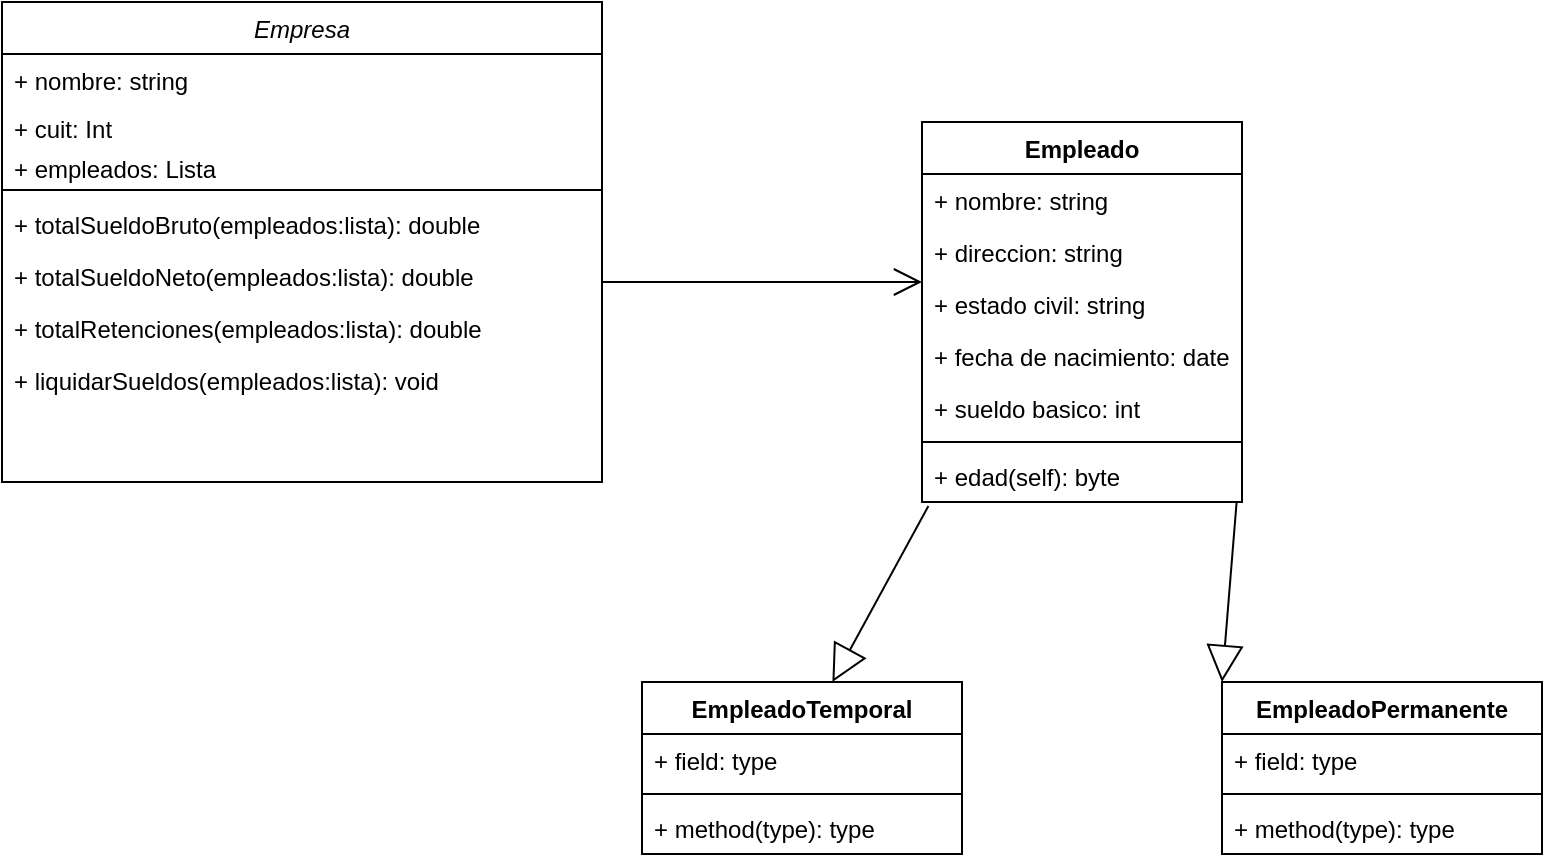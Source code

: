 <mxfile version="26.1.1">
  <diagram id="C5RBs43oDa-KdzZeNtuy" name="Page-1">
    <mxGraphModel dx="1002" dy="539" grid="1" gridSize="10" guides="1" tooltips="1" connect="1" arrows="1" fold="1" page="1" pageScale="1" pageWidth="827" pageHeight="1169" math="0" shadow="0">
      <root>
        <mxCell id="WIyWlLk6GJQsqaUBKTNV-0" />
        <mxCell id="WIyWlLk6GJQsqaUBKTNV-1" parent="WIyWlLk6GJQsqaUBKTNV-0" />
        <mxCell id="zkfFHV4jXpPFQw0GAbJ--0" value="Empresa" style="swimlane;fontStyle=2;align=center;verticalAlign=top;childLayout=stackLayout;horizontal=1;startSize=26;horizontalStack=0;resizeParent=1;resizeLast=0;collapsible=1;marginBottom=0;rounded=0;shadow=0;strokeWidth=1;" parent="WIyWlLk6GJQsqaUBKTNV-1" vertex="1">
          <mxGeometry x="30" y="130" width="300" height="240" as="geometry">
            <mxRectangle x="230" y="140" width="160" height="26" as="alternateBounds" />
          </mxGeometry>
        </mxCell>
        <mxCell id="Jje3imni8qA5NjKe_Jq5-0" value="+ nombre: string" style="text;strokeColor=none;fillColor=none;align=left;verticalAlign=top;spacingLeft=4;spacingRight=4;overflow=hidden;rotatable=0;points=[[0,0.5],[1,0.5]];portConstraint=eastwest;whiteSpace=wrap;html=1;" vertex="1" parent="zkfFHV4jXpPFQw0GAbJ--0">
          <mxGeometry y="26" width="300" height="24" as="geometry" />
        </mxCell>
        <mxCell id="Jje3imni8qA5NjKe_Jq5-2" value="+ cuit: Int" style="text;strokeColor=none;fillColor=none;align=left;verticalAlign=top;spacingLeft=4;spacingRight=4;overflow=hidden;rotatable=0;points=[[0,0.5],[1,0.5]];portConstraint=eastwest;whiteSpace=wrap;html=1;" vertex="1" parent="zkfFHV4jXpPFQw0GAbJ--0">
          <mxGeometry y="50" width="300" height="20" as="geometry" />
        </mxCell>
        <mxCell id="Jje3imni8qA5NjKe_Jq5-3" value="+ empleados: Lista" style="text;strokeColor=none;fillColor=none;align=left;verticalAlign=top;spacingLeft=4;spacingRight=4;overflow=hidden;rotatable=0;points=[[0,0.5],[1,0.5]];portConstraint=eastwest;whiteSpace=wrap;html=1;" vertex="1" parent="zkfFHV4jXpPFQw0GAbJ--0">
          <mxGeometry y="70" width="300" height="20" as="geometry" />
        </mxCell>
        <mxCell id="zkfFHV4jXpPFQw0GAbJ--4" value="" style="line;html=1;strokeWidth=1;align=left;verticalAlign=middle;spacingTop=-1;spacingLeft=3;spacingRight=3;rotatable=0;labelPosition=right;points=[];portConstraint=eastwest;" parent="zkfFHV4jXpPFQw0GAbJ--0" vertex="1">
          <mxGeometry y="90" width="300" height="8" as="geometry" />
        </mxCell>
        <mxCell id="Jje3imni8qA5NjKe_Jq5-7" value="+ totalSueldoBruto(empleados:lista): double" style="text;strokeColor=none;fillColor=none;align=left;verticalAlign=top;spacingLeft=4;spacingRight=4;overflow=hidden;rotatable=0;points=[[0,0.5],[1,0.5]];portConstraint=eastwest;whiteSpace=wrap;html=1;" vertex="1" parent="zkfFHV4jXpPFQw0GAbJ--0">
          <mxGeometry y="98" width="300" height="26" as="geometry" />
        </mxCell>
        <mxCell id="Jje3imni8qA5NjKe_Jq5-8" value="+ totalSueldoNeto(empleados:lista): double" style="text;strokeColor=none;fillColor=none;align=left;verticalAlign=top;spacingLeft=4;spacingRight=4;overflow=hidden;rotatable=0;points=[[0,0.5],[1,0.5]];portConstraint=eastwest;whiteSpace=wrap;html=1;" vertex="1" parent="zkfFHV4jXpPFQw0GAbJ--0">
          <mxGeometry y="124" width="300" height="26" as="geometry" />
        </mxCell>
        <mxCell id="Jje3imni8qA5NjKe_Jq5-9" value="+ totalRetenciones(empleados:lista): double" style="text;strokeColor=none;fillColor=none;align=left;verticalAlign=top;spacingLeft=4;spacingRight=4;overflow=hidden;rotatable=0;points=[[0,0.5],[1,0.5]];portConstraint=eastwest;whiteSpace=wrap;html=1;" vertex="1" parent="zkfFHV4jXpPFQw0GAbJ--0">
          <mxGeometry y="150" width="300" height="26" as="geometry" />
        </mxCell>
        <mxCell id="Jje3imni8qA5NjKe_Jq5-10" value="+ liquidarSueldos(empleados:lista): void" style="text;strokeColor=none;fillColor=none;align=left;verticalAlign=top;spacingLeft=4;spacingRight=4;overflow=hidden;rotatable=0;points=[[0,0.5],[1,0.5]];portConstraint=eastwest;whiteSpace=wrap;html=1;" vertex="1" parent="zkfFHV4jXpPFQw0GAbJ--0">
          <mxGeometry y="176" width="300" height="26" as="geometry" />
        </mxCell>
        <mxCell id="Jje3imni8qA5NjKe_Jq5-11" value="Empleado" style="swimlane;fontStyle=1;align=center;verticalAlign=top;childLayout=stackLayout;horizontal=1;startSize=26;horizontalStack=0;resizeParent=1;resizeParentMax=0;resizeLast=0;collapsible=1;marginBottom=0;whiteSpace=wrap;html=1;" vertex="1" parent="WIyWlLk6GJQsqaUBKTNV-1">
          <mxGeometry x="490" y="190" width="160" height="190" as="geometry" />
        </mxCell>
        <mxCell id="Jje3imni8qA5NjKe_Jq5-12" value="+ nombre: string" style="text;strokeColor=none;fillColor=none;align=left;verticalAlign=top;spacingLeft=4;spacingRight=4;overflow=hidden;rotatable=0;points=[[0,0.5],[1,0.5]];portConstraint=eastwest;whiteSpace=wrap;html=1;" vertex="1" parent="Jje3imni8qA5NjKe_Jq5-11">
          <mxGeometry y="26" width="160" height="26" as="geometry" />
        </mxCell>
        <mxCell id="Jje3imni8qA5NjKe_Jq5-15" value="+ direccion: string" style="text;strokeColor=none;fillColor=none;align=left;verticalAlign=top;spacingLeft=4;spacingRight=4;overflow=hidden;rotatable=0;points=[[0,0.5],[1,0.5]];portConstraint=eastwest;whiteSpace=wrap;html=1;" vertex="1" parent="Jje3imni8qA5NjKe_Jq5-11">
          <mxGeometry y="52" width="160" height="26" as="geometry" />
        </mxCell>
        <mxCell id="Jje3imni8qA5NjKe_Jq5-16" value="+ estado civil: string" style="text;strokeColor=none;fillColor=none;align=left;verticalAlign=top;spacingLeft=4;spacingRight=4;overflow=hidden;rotatable=0;points=[[0,0.5],[1,0.5]];portConstraint=eastwest;whiteSpace=wrap;html=1;" vertex="1" parent="Jje3imni8qA5NjKe_Jq5-11">
          <mxGeometry y="78" width="160" height="26" as="geometry" />
        </mxCell>
        <mxCell id="Jje3imni8qA5NjKe_Jq5-17" value="+ fecha de nacimiento: date" style="text;strokeColor=none;fillColor=none;align=left;verticalAlign=top;spacingLeft=4;spacingRight=4;overflow=hidden;rotatable=0;points=[[0,0.5],[1,0.5]];portConstraint=eastwest;whiteSpace=wrap;html=1;" vertex="1" parent="Jje3imni8qA5NjKe_Jq5-11">
          <mxGeometry y="104" width="160" height="26" as="geometry" />
        </mxCell>
        <mxCell id="Jje3imni8qA5NjKe_Jq5-18" value="+ sueldo basico: int" style="text;strokeColor=none;fillColor=none;align=left;verticalAlign=top;spacingLeft=4;spacingRight=4;overflow=hidden;rotatable=0;points=[[0,0.5],[1,0.5]];portConstraint=eastwest;whiteSpace=wrap;html=1;" vertex="1" parent="Jje3imni8qA5NjKe_Jq5-11">
          <mxGeometry y="130" width="160" height="26" as="geometry" />
        </mxCell>
        <mxCell id="Jje3imni8qA5NjKe_Jq5-13" value="" style="line;strokeWidth=1;fillColor=none;align=left;verticalAlign=middle;spacingTop=-1;spacingLeft=3;spacingRight=3;rotatable=0;labelPosition=right;points=[];portConstraint=eastwest;strokeColor=inherit;" vertex="1" parent="Jje3imni8qA5NjKe_Jq5-11">
          <mxGeometry y="156" width="160" height="8" as="geometry" />
        </mxCell>
        <mxCell id="Jje3imni8qA5NjKe_Jq5-14" value="+ edad(self): byte" style="text;strokeColor=none;fillColor=none;align=left;verticalAlign=top;spacingLeft=4;spacingRight=4;overflow=hidden;rotatable=0;points=[[0,0.5],[1,0.5]];portConstraint=eastwest;whiteSpace=wrap;html=1;" vertex="1" parent="Jje3imni8qA5NjKe_Jq5-11">
          <mxGeometry y="164" width="160" height="26" as="geometry" />
        </mxCell>
        <mxCell id="Jje3imni8qA5NjKe_Jq5-19" value="EmpleadoTemporal" style="swimlane;fontStyle=1;align=center;verticalAlign=top;childLayout=stackLayout;horizontal=1;startSize=26;horizontalStack=0;resizeParent=1;resizeParentMax=0;resizeLast=0;collapsible=1;marginBottom=0;whiteSpace=wrap;html=1;" vertex="1" parent="WIyWlLk6GJQsqaUBKTNV-1">
          <mxGeometry x="350" y="470" width="160" height="86" as="geometry" />
        </mxCell>
        <mxCell id="Jje3imni8qA5NjKe_Jq5-20" value="+ field: type" style="text;strokeColor=none;fillColor=none;align=left;verticalAlign=top;spacingLeft=4;spacingRight=4;overflow=hidden;rotatable=0;points=[[0,0.5],[1,0.5]];portConstraint=eastwest;whiteSpace=wrap;html=1;" vertex="1" parent="Jje3imni8qA5NjKe_Jq5-19">
          <mxGeometry y="26" width="160" height="26" as="geometry" />
        </mxCell>
        <mxCell id="Jje3imni8qA5NjKe_Jq5-21" value="" style="line;strokeWidth=1;fillColor=none;align=left;verticalAlign=middle;spacingTop=-1;spacingLeft=3;spacingRight=3;rotatable=0;labelPosition=right;points=[];portConstraint=eastwest;strokeColor=inherit;" vertex="1" parent="Jje3imni8qA5NjKe_Jq5-19">
          <mxGeometry y="52" width="160" height="8" as="geometry" />
        </mxCell>
        <mxCell id="Jje3imni8qA5NjKe_Jq5-22" value="+ method(type): type" style="text;strokeColor=none;fillColor=none;align=left;verticalAlign=top;spacingLeft=4;spacingRight=4;overflow=hidden;rotatable=0;points=[[0,0.5],[1,0.5]];portConstraint=eastwest;whiteSpace=wrap;html=1;" vertex="1" parent="Jje3imni8qA5NjKe_Jq5-19">
          <mxGeometry y="60" width="160" height="26" as="geometry" />
        </mxCell>
        <mxCell id="Jje3imni8qA5NjKe_Jq5-27" value="EmpleadoPermanente" style="swimlane;fontStyle=1;align=center;verticalAlign=top;childLayout=stackLayout;horizontal=1;startSize=26;horizontalStack=0;resizeParent=1;resizeParentMax=0;resizeLast=0;collapsible=1;marginBottom=0;whiteSpace=wrap;html=1;" vertex="1" parent="WIyWlLk6GJQsqaUBKTNV-1">
          <mxGeometry x="640" y="470" width="160" height="86" as="geometry" />
        </mxCell>
        <mxCell id="Jje3imni8qA5NjKe_Jq5-28" value="+ field: type" style="text;strokeColor=none;fillColor=none;align=left;verticalAlign=top;spacingLeft=4;spacingRight=4;overflow=hidden;rotatable=0;points=[[0,0.5],[1,0.5]];portConstraint=eastwest;whiteSpace=wrap;html=1;" vertex="1" parent="Jje3imni8qA5NjKe_Jq5-27">
          <mxGeometry y="26" width="160" height="26" as="geometry" />
        </mxCell>
        <mxCell id="Jje3imni8qA5NjKe_Jq5-29" value="" style="line;strokeWidth=1;fillColor=none;align=left;verticalAlign=middle;spacingTop=-1;spacingLeft=3;spacingRight=3;rotatable=0;labelPosition=right;points=[];portConstraint=eastwest;strokeColor=inherit;" vertex="1" parent="Jje3imni8qA5NjKe_Jq5-27">
          <mxGeometry y="52" width="160" height="8" as="geometry" />
        </mxCell>
        <mxCell id="Jje3imni8qA5NjKe_Jq5-30" value="+ method(type): type" style="text;strokeColor=none;fillColor=none;align=left;verticalAlign=top;spacingLeft=4;spacingRight=4;overflow=hidden;rotatable=0;points=[[0,0.5],[1,0.5]];portConstraint=eastwest;whiteSpace=wrap;html=1;" vertex="1" parent="Jje3imni8qA5NjKe_Jq5-27">
          <mxGeometry y="60" width="160" height="26" as="geometry" />
        </mxCell>
        <mxCell id="Jje3imni8qA5NjKe_Jq5-31" value="" style="endArrow=open;endFill=1;endSize=12;html=1;rounded=0;" edge="1" parent="WIyWlLk6GJQsqaUBKTNV-1">
          <mxGeometry width="160" relative="1" as="geometry">
            <mxPoint x="330" y="270" as="sourcePoint" />
            <mxPoint x="490" y="270" as="targetPoint" />
          </mxGeometry>
        </mxCell>
        <mxCell id="Jje3imni8qA5NjKe_Jq5-32" value="" style="endArrow=block;endSize=16;endFill=0;html=1;rounded=0;entryX=0.595;entryY=0;entryDx=0;entryDy=0;entryPerimeter=0;exitX=0.02;exitY=1.077;exitDx=0;exitDy=0;exitPerimeter=0;" edge="1" parent="WIyWlLk6GJQsqaUBKTNV-1" source="Jje3imni8qA5NjKe_Jq5-14" target="Jje3imni8qA5NjKe_Jq5-19">
          <mxGeometry width="160" relative="1" as="geometry">
            <mxPoint x="480" y="420" as="sourcePoint" />
            <mxPoint x="640" y="420" as="targetPoint" />
          </mxGeometry>
        </mxCell>
        <mxCell id="Jje3imni8qA5NjKe_Jq5-33" value="" style="endArrow=block;endSize=16;endFill=0;html=1;rounded=0;entryX=0;entryY=0;entryDx=0;entryDy=0;exitX=0.983;exitY=1.015;exitDx=0;exitDy=0;exitPerimeter=0;" edge="1" parent="WIyWlLk6GJQsqaUBKTNV-1" source="Jje3imni8qA5NjKe_Jq5-14" target="Jje3imni8qA5NjKe_Jq5-27">
          <mxGeometry width="160" relative="1" as="geometry">
            <mxPoint x="502" y="391" as="sourcePoint" />
            <mxPoint x="455" y="480" as="targetPoint" />
            <Array as="points" />
          </mxGeometry>
        </mxCell>
      </root>
    </mxGraphModel>
  </diagram>
</mxfile>
